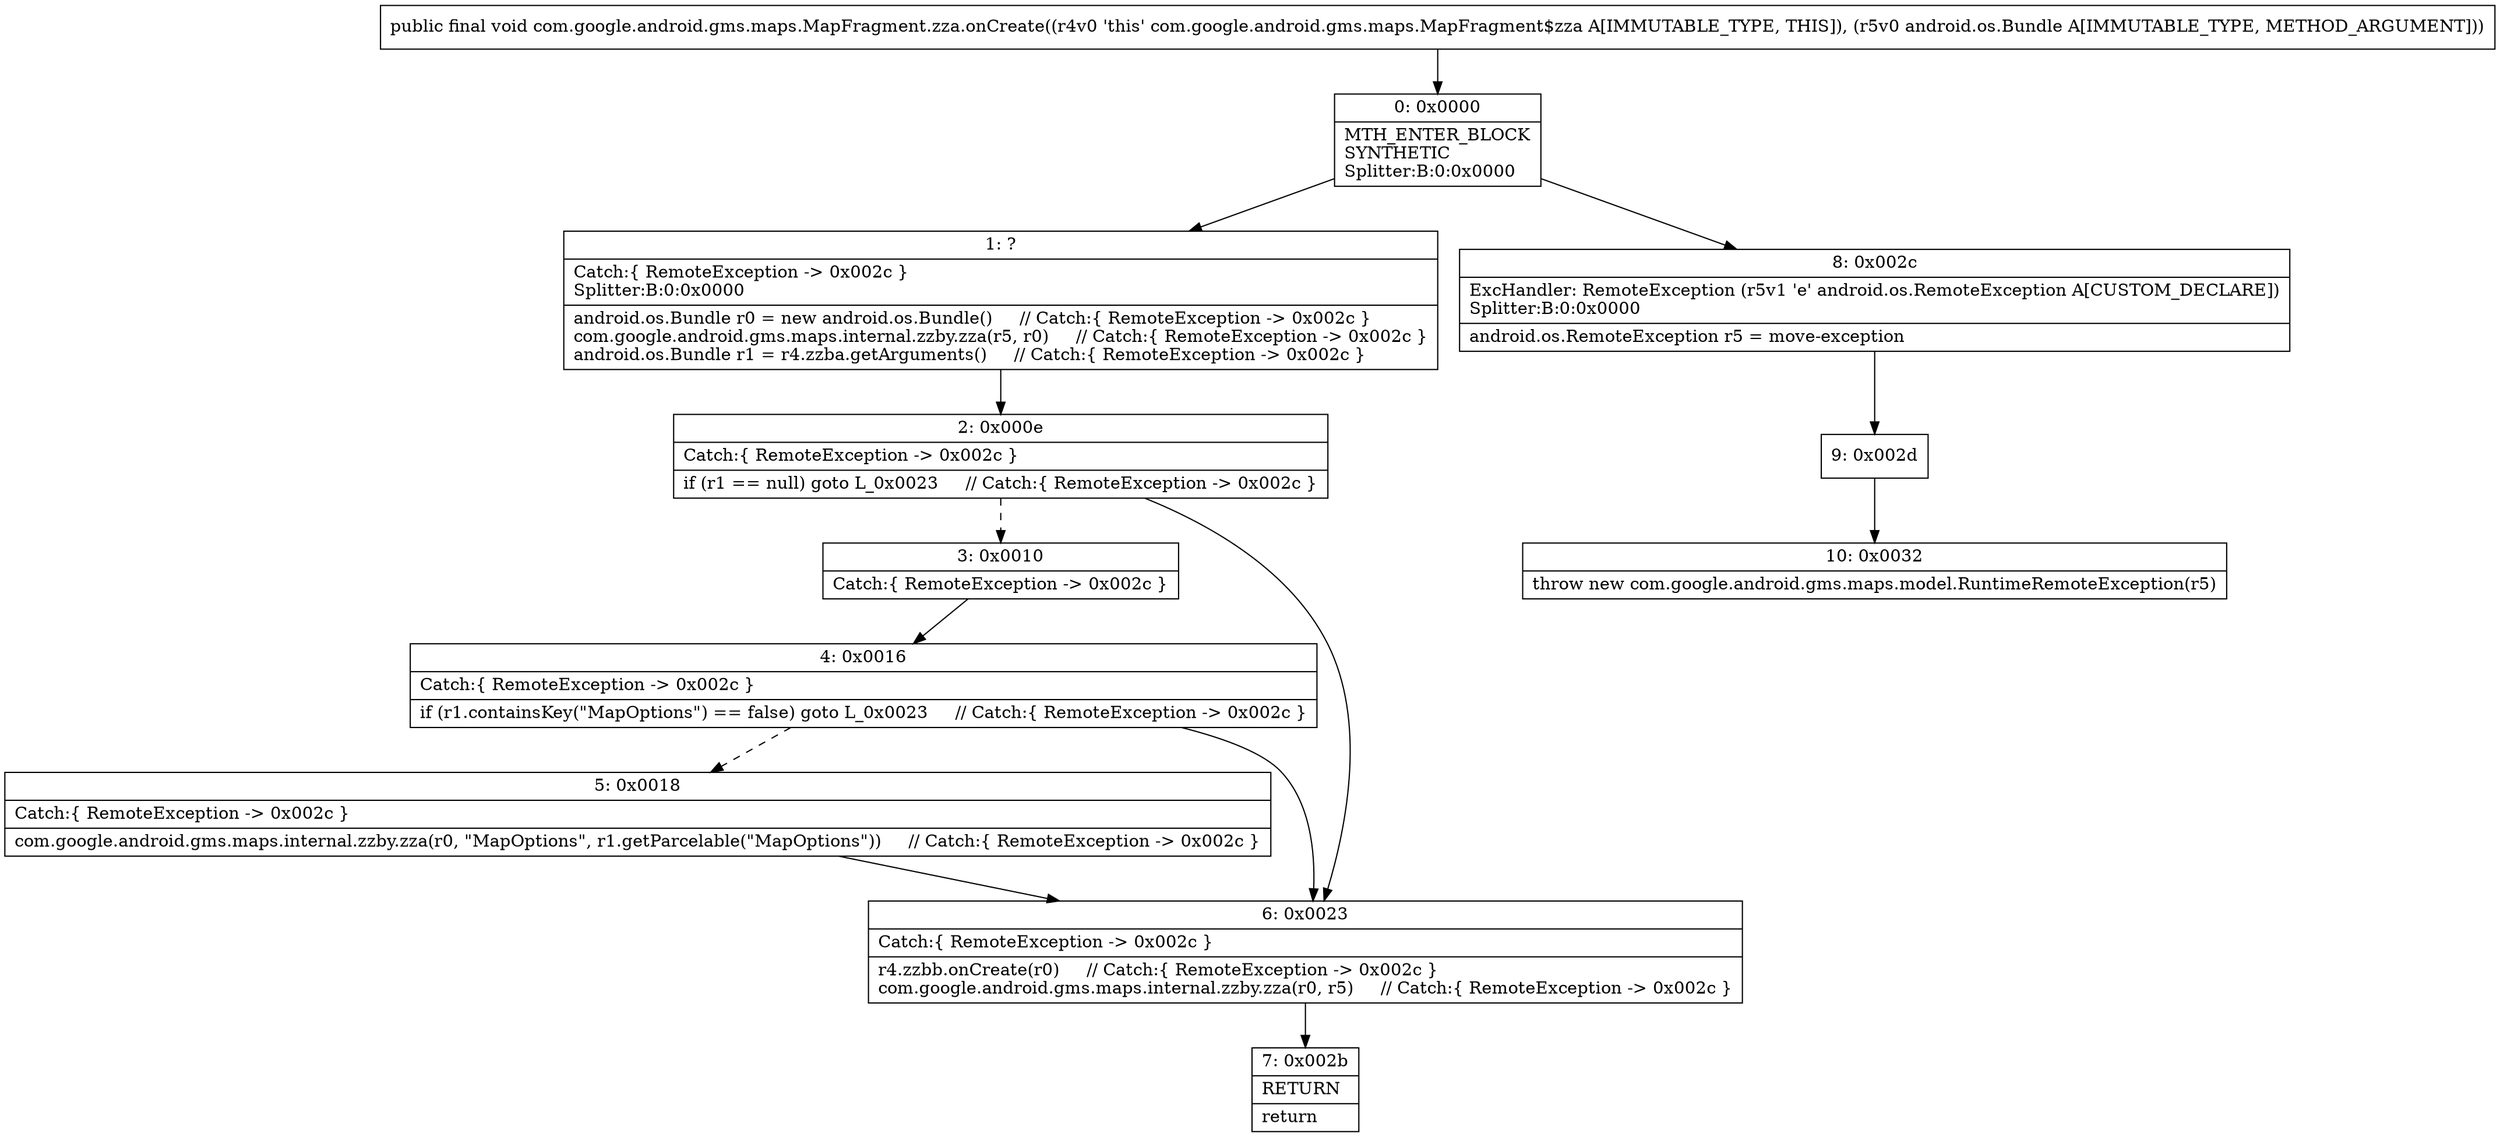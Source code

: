 digraph "CFG forcom.google.android.gms.maps.MapFragment.zza.onCreate(Landroid\/os\/Bundle;)V" {
Node_0 [shape=record,label="{0\:\ 0x0000|MTH_ENTER_BLOCK\lSYNTHETIC\lSplitter:B:0:0x0000\l}"];
Node_1 [shape=record,label="{1\:\ ?|Catch:\{ RemoteException \-\> 0x002c \}\lSplitter:B:0:0x0000\l|android.os.Bundle r0 = new android.os.Bundle()     \/\/ Catch:\{ RemoteException \-\> 0x002c \}\lcom.google.android.gms.maps.internal.zzby.zza(r5, r0)     \/\/ Catch:\{ RemoteException \-\> 0x002c \}\landroid.os.Bundle r1 = r4.zzba.getArguments()     \/\/ Catch:\{ RemoteException \-\> 0x002c \}\l}"];
Node_2 [shape=record,label="{2\:\ 0x000e|Catch:\{ RemoteException \-\> 0x002c \}\l|if (r1 == null) goto L_0x0023     \/\/ Catch:\{ RemoteException \-\> 0x002c \}\l}"];
Node_3 [shape=record,label="{3\:\ 0x0010|Catch:\{ RemoteException \-\> 0x002c \}\l}"];
Node_4 [shape=record,label="{4\:\ 0x0016|Catch:\{ RemoteException \-\> 0x002c \}\l|if (r1.containsKey(\"MapOptions\") == false) goto L_0x0023     \/\/ Catch:\{ RemoteException \-\> 0x002c \}\l}"];
Node_5 [shape=record,label="{5\:\ 0x0018|Catch:\{ RemoteException \-\> 0x002c \}\l|com.google.android.gms.maps.internal.zzby.zza(r0, \"MapOptions\", r1.getParcelable(\"MapOptions\"))     \/\/ Catch:\{ RemoteException \-\> 0x002c \}\l}"];
Node_6 [shape=record,label="{6\:\ 0x0023|Catch:\{ RemoteException \-\> 0x002c \}\l|r4.zzbb.onCreate(r0)     \/\/ Catch:\{ RemoteException \-\> 0x002c \}\lcom.google.android.gms.maps.internal.zzby.zza(r0, r5)     \/\/ Catch:\{ RemoteException \-\> 0x002c \}\l}"];
Node_7 [shape=record,label="{7\:\ 0x002b|RETURN\l|return\l}"];
Node_8 [shape=record,label="{8\:\ 0x002c|ExcHandler: RemoteException (r5v1 'e' android.os.RemoteException A[CUSTOM_DECLARE])\lSplitter:B:0:0x0000\l|android.os.RemoteException r5 = move\-exception\l}"];
Node_9 [shape=record,label="{9\:\ 0x002d}"];
Node_10 [shape=record,label="{10\:\ 0x0032|throw new com.google.android.gms.maps.model.RuntimeRemoteException(r5)\l}"];
MethodNode[shape=record,label="{public final void com.google.android.gms.maps.MapFragment.zza.onCreate((r4v0 'this' com.google.android.gms.maps.MapFragment$zza A[IMMUTABLE_TYPE, THIS]), (r5v0 android.os.Bundle A[IMMUTABLE_TYPE, METHOD_ARGUMENT])) }"];
MethodNode -> Node_0;
Node_0 -> Node_1;
Node_0 -> Node_8;
Node_1 -> Node_2;
Node_2 -> Node_3[style=dashed];
Node_2 -> Node_6;
Node_3 -> Node_4;
Node_4 -> Node_5[style=dashed];
Node_4 -> Node_6;
Node_5 -> Node_6;
Node_6 -> Node_7;
Node_8 -> Node_9;
Node_9 -> Node_10;
}

